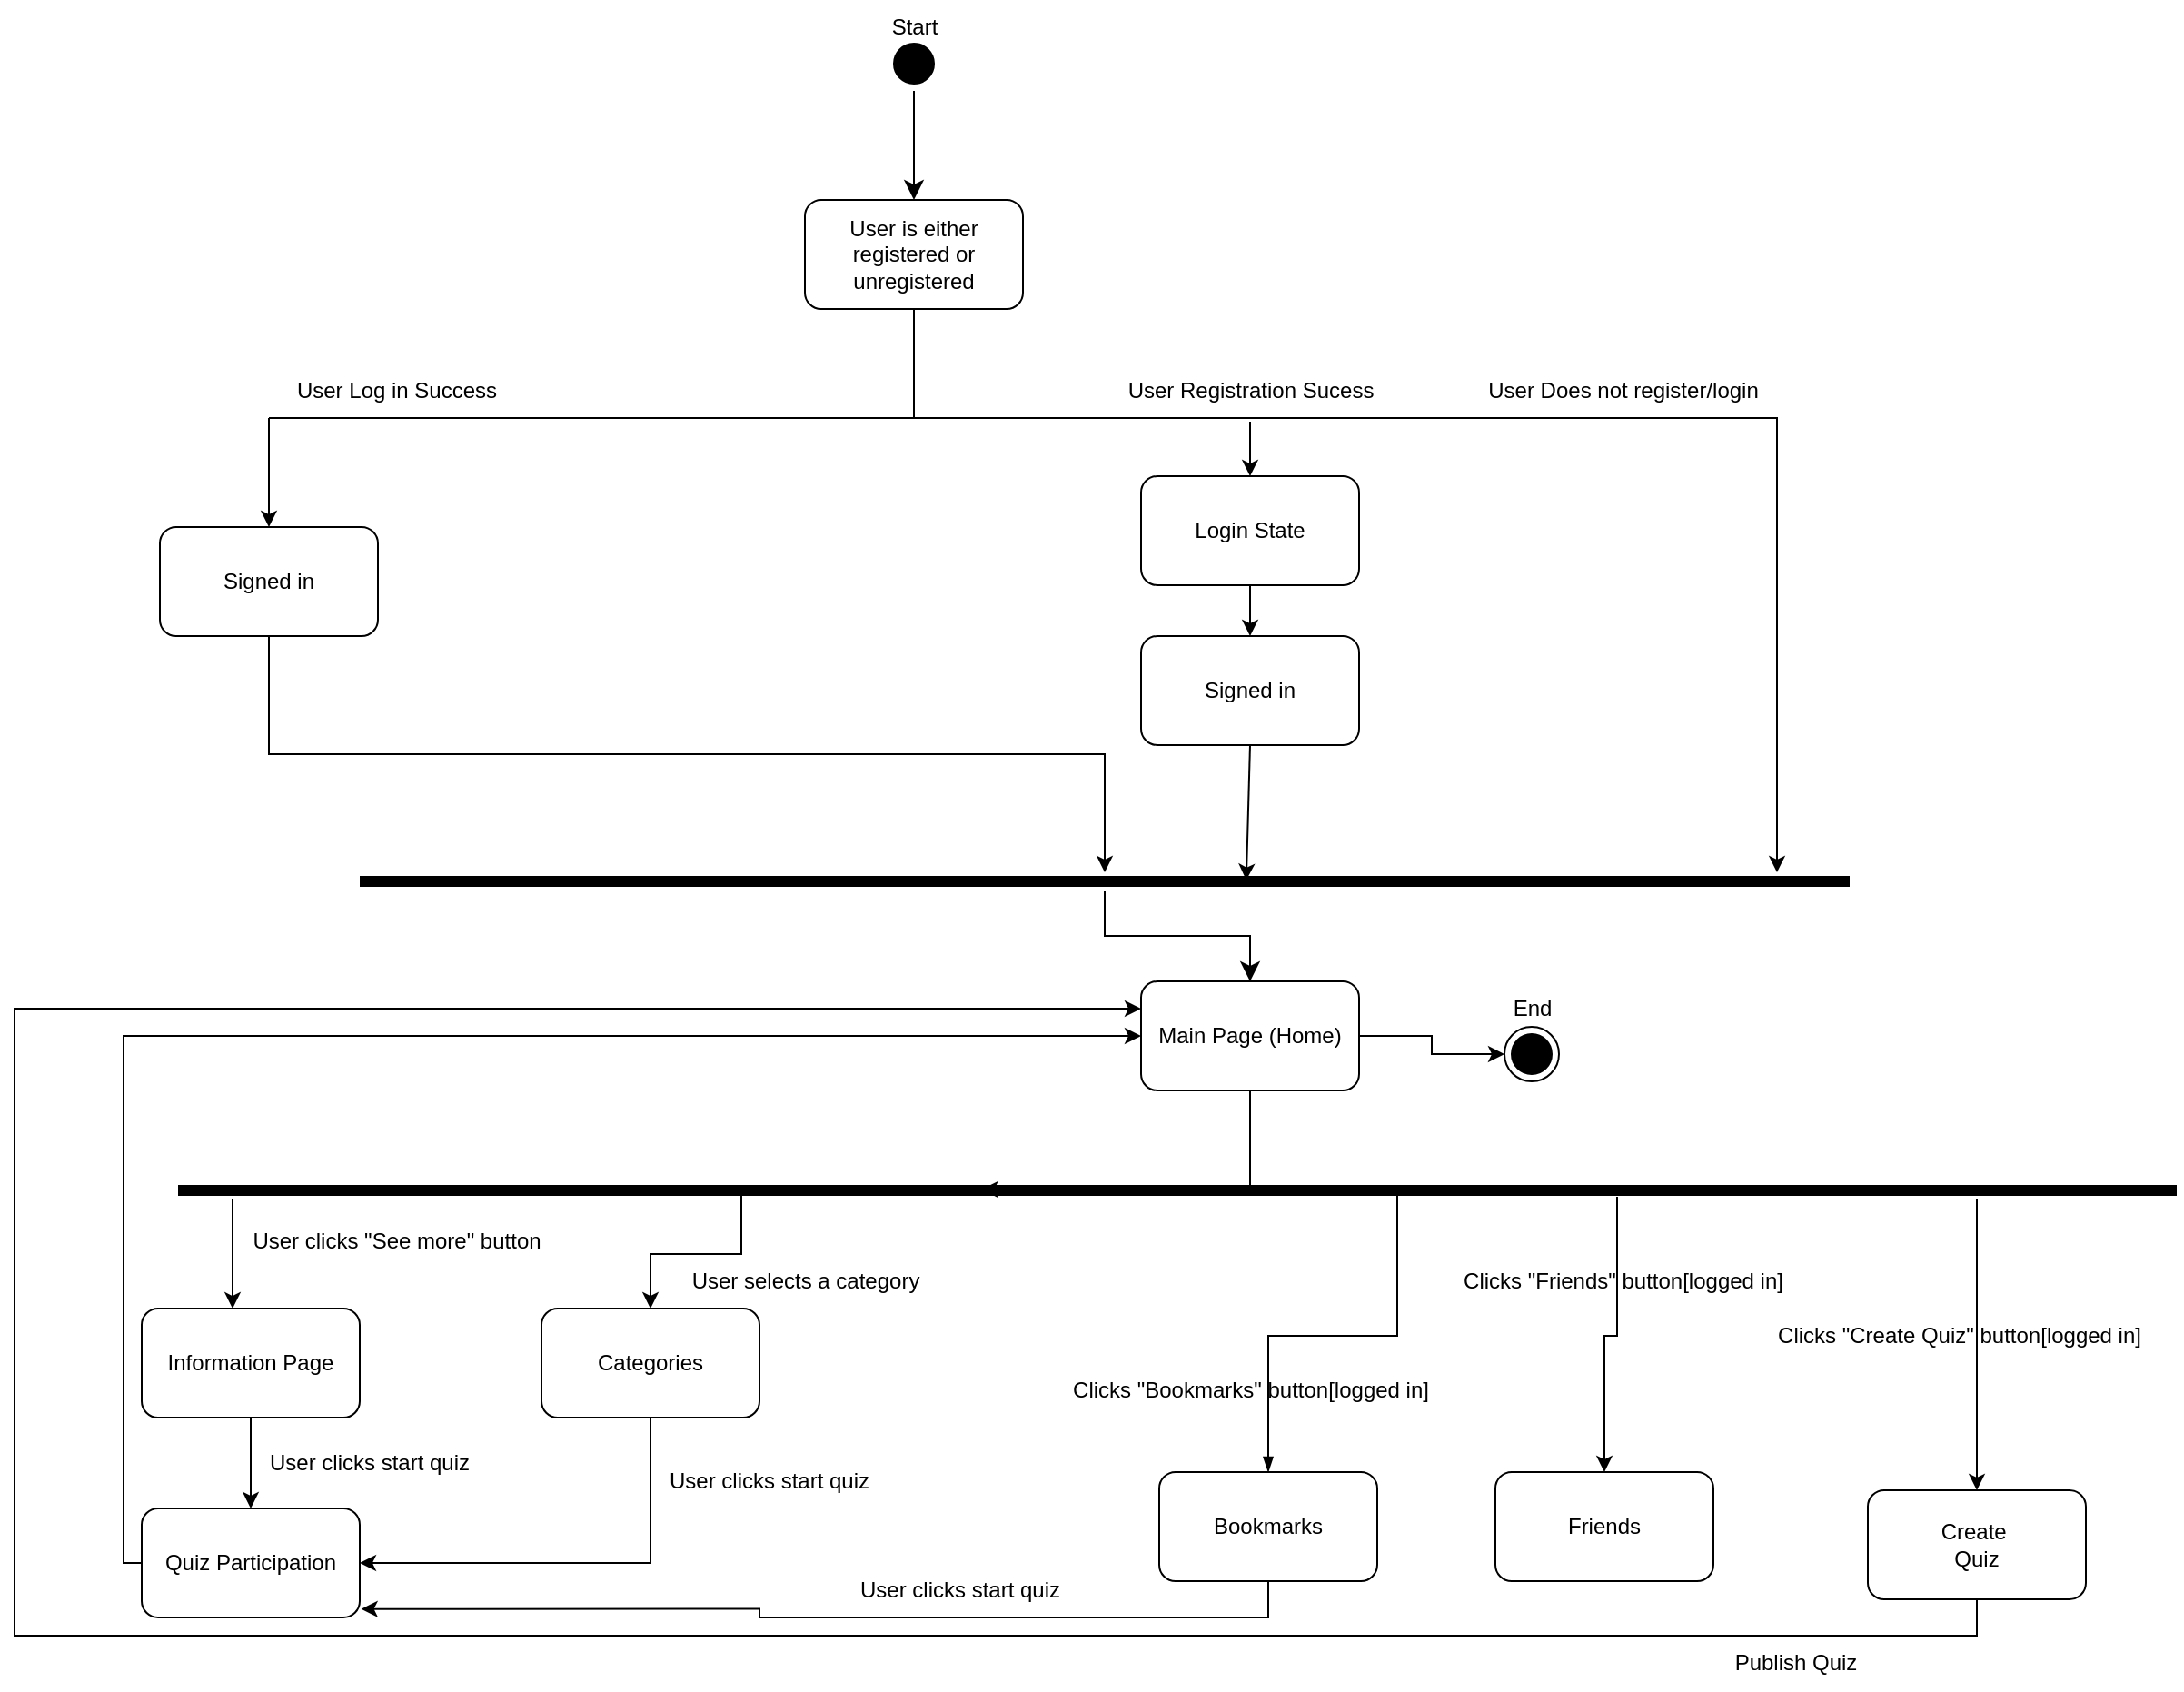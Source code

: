 <mxfile version="21.1.9" type="github">
  <diagram name="Page-1" id="9Lfv9pEum5qfzDpED2gu">
    <mxGraphModel dx="2643" dy="874" grid="1" gridSize="10" guides="1" tooltips="1" connect="1" arrows="1" fold="1" page="1" pageScale="1" pageWidth="850" pageHeight="1100" math="0" shadow="0">
      <root>
        <mxCell id="0" />
        <mxCell id="1" parent="0" />
        <mxCell id="faDCZ2szutkNi9MoBmBI-1" value="" style="ellipse;html=1;shape=startState;fillColor=#000000;strokeColor=#000000;" parent="1" vertex="1">
          <mxGeometry x="410" y="30" width="30" height="30" as="geometry" />
        </mxCell>
        <mxCell id="faDCZ2szutkNi9MoBmBI-2" value="" style="edgeStyle=orthogonalEdgeStyle;html=1;verticalAlign=bottom;endArrow=classic;endSize=8;strokeColor=#000000;rounded=0;endFill=1;" parent="1" source="faDCZ2szutkNi9MoBmBI-1" edge="1">
          <mxGeometry relative="1" as="geometry">
            <mxPoint x="425" y="120" as="targetPoint" />
          </mxGeometry>
        </mxCell>
        <mxCell id="faDCZ2szutkNi9MoBmBI-3" value="User is either registered or &lt;br&gt;unregistered" style="rounded=1;whiteSpace=wrap;html=1;" parent="1" vertex="1">
          <mxGeometry x="365" y="120" width="120" height="60" as="geometry" />
        </mxCell>
        <mxCell id="faDCZ2szutkNi9MoBmBI-4" value="" style="endArrow=none;html=1;rounded=0;entryX=0.5;entryY=1;entryDx=0;entryDy=0;" parent="1" target="faDCZ2szutkNi9MoBmBI-3" edge="1">
          <mxGeometry width="50" height="50" relative="1" as="geometry">
            <mxPoint x="425" y="240" as="sourcePoint" />
            <mxPoint x="430" y="280" as="targetPoint" />
          </mxGeometry>
        </mxCell>
        <mxCell id="faDCZ2szutkNi9MoBmBI-5" value="" style="endArrow=none;html=1;rounded=0;" parent="1" edge="1">
          <mxGeometry width="50" height="50" relative="1" as="geometry">
            <mxPoint x="510" y="240" as="sourcePoint" />
            <mxPoint x="70" y="240" as="targetPoint" />
            <Array as="points">
              <mxPoint x="300" y="240" />
            </Array>
          </mxGeometry>
        </mxCell>
        <mxCell id="faDCZ2szutkNi9MoBmBI-6" value="User Log&amp;nbsp;in Success" style="text;html=1;align=center;verticalAlign=middle;resizable=0;points=[];autosize=1;strokeColor=none;fillColor=none;" parent="1" vertex="1">
          <mxGeometry x="75" y="210" width="130" height="30" as="geometry" />
        </mxCell>
        <mxCell id="faDCZ2szutkNi9MoBmBI-7" value="User Registration Sucess" style="text;html=1;align=center;verticalAlign=middle;resizable=0;points=[];autosize=1;strokeColor=none;fillColor=none;" parent="1" vertex="1">
          <mxGeometry x="530" y="210" width="160" height="30" as="geometry" />
        </mxCell>
        <mxCell id="faDCZ2szutkNi9MoBmBI-11" value="" style="endArrow=classic;html=1;rounded=0;exitX=0.5;exitY=1;exitDx=0;exitDy=0;entryX=0.595;entryY=0.429;entryDx=0;entryDy=0;entryPerimeter=0;" parent="1" source="faDCZ2szutkNi9MoBmBI-12" target="MxwIq80tktja_db-DEHB-5" edge="1">
          <mxGeometry width="50" height="50" relative="1" as="geometry">
            <mxPoint x="160" y="442" as="sourcePoint" />
            <mxPoint x="508.0" y="482.288" as="targetPoint" />
          </mxGeometry>
        </mxCell>
        <mxCell id="faDCZ2szutkNi9MoBmBI-13" value="" style="endArrow=classic;html=1;rounded=0;exitX=0.5;exitY=1;exitDx=0;exitDy=0;" parent="1" edge="1">
          <mxGeometry width="50" height="50" relative="1" as="geometry">
            <mxPoint x="70" y="240" as="sourcePoint" />
            <mxPoint x="70" y="300" as="targetPoint" />
          </mxGeometry>
        </mxCell>
        <mxCell id="faDCZ2szutkNi9MoBmBI-25" style="edgeStyle=orthogonalEdgeStyle;rounded=0;orthogonalLoop=1;jettySize=auto;html=1;" parent="1" source="faDCZ2szutkNi9MoBmBI-14" target="MxwIq80tktja_db-DEHB-5" edge="1">
          <mxGeometry relative="1" as="geometry">
            <mxPoint x="70.0" y="470" as="targetPoint" />
          </mxGeometry>
        </mxCell>
        <mxCell id="faDCZ2szutkNi9MoBmBI-14" value="Signed in" style="rounded=1;whiteSpace=wrap;html=1;" parent="1" vertex="1">
          <mxGeometry x="10" y="300" width="120" height="60" as="geometry" />
        </mxCell>
        <mxCell id="faDCZ2szutkNi9MoBmBI-19" value="" style="endArrow=classic;html=1;rounded=0;entryX=0.5;entryY=0;entryDx=0;entryDy=0;" parent="1" target="faDCZ2szutkNi9MoBmBI-10" edge="1">
          <mxGeometry width="50" height="50" relative="1" as="geometry">
            <mxPoint x="610" y="242" as="sourcePoint" />
            <mxPoint x="610" y="270" as="targetPoint" />
          </mxGeometry>
        </mxCell>
        <mxCell id="faDCZ2szutkNi9MoBmBI-10" value="Login State" style="rounded=1;whiteSpace=wrap;html=1;" parent="1" vertex="1">
          <mxGeometry x="550" y="272" width="120" height="60" as="geometry" />
        </mxCell>
        <mxCell id="faDCZ2szutkNi9MoBmBI-20" value="" style="endArrow=classic;html=1;rounded=0;exitX=0.5;exitY=1;exitDx=0;exitDy=0;" parent="1" source="faDCZ2szutkNi9MoBmBI-10" target="faDCZ2szutkNi9MoBmBI-12" edge="1">
          <mxGeometry width="50" height="50" relative="1" as="geometry">
            <mxPoint x="510" y="332" as="sourcePoint" />
            <mxPoint x="510" y="442" as="targetPoint" />
          </mxGeometry>
        </mxCell>
        <mxCell id="faDCZ2szutkNi9MoBmBI-12" value="Signed in" style="rounded=1;whiteSpace=wrap;html=1;" parent="1" vertex="1">
          <mxGeometry x="550" y="360" width="120" height="60" as="geometry" />
        </mxCell>
        <mxCell id="MxwIq80tktja_db-DEHB-11" style="edgeStyle=orthogonalEdgeStyle;rounded=0;orthogonalLoop=1;jettySize=auto;html=1;exitX=0.5;exitY=1;exitDx=0;exitDy=0;entryX=0.402;entryY=0.45;entryDx=0;entryDy=0;entryPerimeter=0;" parent="1" source="faDCZ2szutkNi9MoBmBI-21" target="MxwIq80tktja_db-DEHB-9" edge="1">
          <mxGeometry relative="1" as="geometry">
            <mxPoint x="455" y="660" as="targetPoint" />
            <Array as="points">
              <mxPoint x="610" y="665" />
            </Array>
          </mxGeometry>
        </mxCell>
        <mxCell id="NxOrtXmVuYYOuNe3SBBX-9" style="edgeStyle=orthogonalEdgeStyle;rounded=0;orthogonalLoop=1;jettySize=auto;html=1;exitX=1;exitY=0.5;exitDx=0;exitDy=0;" edge="1" parent="1" source="faDCZ2szutkNi9MoBmBI-21" target="NxOrtXmVuYYOuNe3SBBX-8">
          <mxGeometry relative="1" as="geometry" />
        </mxCell>
        <mxCell id="faDCZ2szutkNi9MoBmBI-21" value="Main Page (Home)" style="rounded=1;whiteSpace=wrap;html=1;" parent="1" vertex="1">
          <mxGeometry x="550" y="550" width="120" height="60" as="geometry" />
        </mxCell>
        <mxCell id="faDCZ2szutkNi9MoBmBI-23" value="" style="endArrow=classic;html=1;rounded=0;" parent="1" edge="1">
          <mxGeometry width="50" height="50" relative="1" as="geometry">
            <mxPoint x="510" y="240" as="sourcePoint" />
            <mxPoint x="900" y="490" as="targetPoint" />
            <Array as="points">
              <mxPoint x="690" y="240" />
              <mxPoint x="900" y="240" />
            </Array>
          </mxGeometry>
        </mxCell>
        <mxCell id="faDCZ2szutkNi9MoBmBI-24" value="User Does not register/login" style="text;html=1;align=center;verticalAlign=middle;resizable=0;points=[];autosize=1;strokeColor=none;fillColor=none;" parent="1" vertex="1">
          <mxGeometry x="730" y="210" width="170" height="30" as="geometry" />
        </mxCell>
        <mxCell id="MxwIq80tktja_db-DEHB-5" value="" style="shape=line;html=1;strokeWidth=6;strokeColor=#000000;" parent="1" vertex="1">
          <mxGeometry x="120" y="490" width="820" height="10" as="geometry" />
        </mxCell>
        <mxCell id="MxwIq80tktja_db-DEHB-6" value="" style="edgeStyle=orthogonalEdgeStyle;html=1;verticalAlign=bottom;endArrow=classic;endSize=8;strokeColor=#000000;rounded=0;entryX=0.5;entryY=0;entryDx=0;entryDy=0;endFill=1;" parent="1" source="MxwIq80tktja_db-DEHB-5" target="faDCZ2szutkNi9MoBmBI-21" edge="1">
          <mxGeometry relative="1" as="geometry">
            <mxPoint x="510" y="570" as="targetPoint" />
          </mxGeometry>
        </mxCell>
        <mxCell id="MxwIq80tktja_db-DEHB-15" style="edgeStyle=orthogonalEdgeStyle;rounded=0;orthogonalLoop=1;jettySize=auto;html=1;" parent="1" source="MxwIq80tktja_db-DEHB-9" edge="1">
          <mxGeometry relative="1" as="geometry">
            <mxPoint x="50" y="730.0" as="targetPoint" />
            <Array as="points">
              <mxPoint x="50" y="700" />
              <mxPoint x="50" y="700" />
            </Array>
          </mxGeometry>
        </mxCell>
        <mxCell id="MxwIq80tktja_db-DEHB-9" value="" style="shape=line;html=1;strokeWidth=6;strokeColor=#000000;" parent="1" vertex="1">
          <mxGeometry x="20" y="660" width="1100" height="10" as="geometry" />
        </mxCell>
        <mxCell id="MxwIq80tktja_db-DEHB-16" value="User clicks &quot;See more&quot; button" style="text;html=1;align=center;verticalAlign=middle;resizable=0;points=[];autosize=1;strokeColor=none;fillColor=none;" parent="1" vertex="1">
          <mxGeometry x="50" y="678" width="180" height="30" as="geometry" />
        </mxCell>
        <mxCell id="MxwIq80tktja_db-DEHB-18" style="edgeStyle=orthogonalEdgeStyle;rounded=0;orthogonalLoop=1;jettySize=auto;html=1;" parent="1" source="MxwIq80tktja_db-DEHB-17" edge="1">
          <mxGeometry relative="1" as="geometry">
            <mxPoint x="60" y="840.0" as="targetPoint" />
          </mxGeometry>
        </mxCell>
        <mxCell id="MxwIq80tktja_db-DEHB-17" value="Information Page" style="rounded=1;whiteSpace=wrap;html=1;" parent="1" vertex="1">
          <mxGeometry y="730" width="120" height="60" as="geometry" />
        </mxCell>
        <mxCell id="MxwIq80tktja_db-DEHB-22" style="edgeStyle=orthogonalEdgeStyle;rounded=0;orthogonalLoop=1;jettySize=auto;html=1;entryX=0;entryY=0.5;entryDx=0;entryDy=0;" parent="1" source="MxwIq80tktja_db-DEHB-19" target="faDCZ2szutkNi9MoBmBI-21" edge="1">
          <mxGeometry relative="1" as="geometry">
            <Array as="points">
              <mxPoint x="-10" y="870" />
              <mxPoint x="-10" y="580" />
            </Array>
          </mxGeometry>
        </mxCell>
        <mxCell id="MxwIq80tktja_db-DEHB-19" value="Quiz Participation" style="rounded=1;whiteSpace=wrap;html=1;" parent="1" vertex="1">
          <mxGeometry y="840" width="120" height="60" as="geometry" />
        </mxCell>
        <mxCell id="MxwIq80tktja_db-DEHB-20" value="User clicks start quiz" style="text;html=1;align=center;verticalAlign=middle;resizable=0;points=[];autosize=1;strokeColor=none;fillColor=none;" parent="1" vertex="1">
          <mxGeometry x="60" y="800" width="130" height="30" as="geometry" />
        </mxCell>
        <mxCell id="NxOrtXmVuYYOuNe3SBBX-3" style="edgeStyle=orthogonalEdgeStyle;rounded=0;orthogonalLoop=1;jettySize=auto;html=1;exitX=0.5;exitY=0;exitDx=0;exitDy=0;startArrow=classic;startFill=1;endArrow=none;endFill=0;" edge="1" parent="1" source="NxOrtXmVuYYOuNe3SBBX-1">
          <mxGeometry relative="1" as="geometry">
            <mxPoint x="450" y="665" as="targetPoint" />
            <Array as="points">
              <mxPoint x="280" y="700" />
              <mxPoint x="330" y="700" />
              <mxPoint x="330" y="667" />
            </Array>
          </mxGeometry>
        </mxCell>
        <mxCell id="NxOrtXmVuYYOuNe3SBBX-5" style="edgeStyle=orthogonalEdgeStyle;rounded=0;orthogonalLoop=1;jettySize=auto;html=1;exitX=0.5;exitY=1;exitDx=0;exitDy=0;entryX=1;entryY=0.5;entryDx=0;entryDy=0;" edge="1" parent="1" source="NxOrtXmVuYYOuNe3SBBX-1" target="MxwIq80tktja_db-DEHB-19">
          <mxGeometry relative="1" as="geometry" />
        </mxCell>
        <mxCell id="NxOrtXmVuYYOuNe3SBBX-1" value="Categories" style="rounded=1;whiteSpace=wrap;html=1;" vertex="1" parent="1">
          <mxGeometry x="220" y="730" width="120" height="60" as="geometry" />
        </mxCell>
        <mxCell id="NxOrtXmVuYYOuNe3SBBX-4" value="User selects a category" style="text;html=1;align=center;verticalAlign=middle;resizable=0;points=[];autosize=1;strokeColor=none;fillColor=none;" vertex="1" parent="1">
          <mxGeometry x="290" y="700" width="150" height="30" as="geometry" />
        </mxCell>
        <mxCell id="NxOrtXmVuYYOuNe3SBBX-6" value="User clicks start quiz" style="text;html=1;align=center;verticalAlign=middle;resizable=0;points=[];autosize=1;strokeColor=none;fillColor=none;" vertex="1" parent="1">
          <mxGeometry x="280" y="810" width="130" height="30" as="geometry" />
        </mxCell>
        <mxCell id="NxOrtXmVuYYOuNe3SBBX-8" value="" style="ellipse;html=1;shape=endState;fillColor=#000000;strokeColor=#000000;" vertex="1" parent="1">
          <mxGeometry x="750" y="575" width="30" height="30" as="geometry" />
        </mxCell>
        <mxCell id="NxOrtXmVuYYOuNe3SBBX-10" value="Start" style="text;html=1;align=center;verticalAlign=middle;resizable=0;points=[];autosize=1;strokeColor=none;fillColor=none;" vertex="1" parent="1">
          <mxGeometry x="400" y="10" width="50" height="30" as="geometry" />
        </mxCell>
        <mxCell id="NxOrtXmVuYYOuNe3SBBX-11" value="End" style="text;html=1;align=center;verticalAlign=middle;resizable=0;points=[];autosize=1;strokeColor=none;fillColor=none;" vertex="1" parent="1">
          <mxGeometry x="745" y="550" width="40" height="30" as="geometry" />
        </mxCell>
        <mxCell id="NxOrtXmVuYYOuNe3SBBX-13" style="edgeStyle=orthogonalEdgeStyle;rounded=0;orthogonalLoop=1;jettySize=auto;html=1;exitX=0.5;exitY=0;exitDx=0;exitDy=0;entryX=0.61;entryY=0.617;entryDx=0;entryDy=0;entryPerimeter=0;endArrow=none;endFill=0;startArrow=blockThin;startFill=1;" edge="1" parent="1" source="NxOrtXmVuYYOuNe3SBBX-12" target="MxwIq80tktja_db-DEHB-9">
          <mxGeometry relative="1" as="geometry" />
        </mxCell>
        <mxCell id="NxOrtXmVuYYOuNe3SBBX-15" style="edgeStyle=orthogonalEdgeStyle;rounded=0;orthogonalLoop=1;jettySize=auto;html=1;exitX=0.5;exitY=1;exitDx=0;exitDy=0;entryX=1.007;entryY=0.922;entryDx=0;entryDy=0;entryPerimeter=0;" edge="1" parent="1" source="NxOrtXmVuYYOuNe3SBBX-12" target="MxwIq80tktja_db-DEHB-19">
          <mxGeometry relative="1" as="geometry" />
        </mxCell>
        <mxCell id="NxOrtXmVuYYOuNe3SBBX-12" value="Bookmarks" style="rounded=1;whiteSpace=wrap;html=1;" vertex="1" parent="1">
          <mxGeometry x="560" y="820" width="120" height="60" as="geometry" />
        </mxCell>
        <mxCell id="NxOrtXmVuYYOuNe3SBBX-16" value="User clicks start quiz" style="text;html=1;align=center;verticalAlign=middle;resizable=0;points=[];autosize=1;strokeColor=none;fillColor=none;" vertex="1" parent="1">
          <mxGeometry x="385" y="870" width="130" height="30" as="geometry" />
        </mxCell>
        <mxCell id="NxOrtXmVuYYOuNe3SBBX-17" value="Clicks &quot;Bookmarks&quot; button[logged in]" style="text;html=1;align=center;verticalAlign=middle;resizable=0;points=[];autosize=1;strokeColor=none;fillColor=none;" vertex="1" parent="1">
          <mxGeometry x="500" y="760" width="220" height="30" as="geometry" />
        </mxCell>
        <mxCell id="NxOrtXmVuYYOuNe3SBBX-19" style="edgeStyle=orthogonalEdgeStyle;rounded=0;orthogonalLoop=1;jettySize=auto;html=1;exitX=0.5;exitY=0;exitDx=0;exitDy=0;entryX=0.72;entryY=0.85;entryDx=0;entryDy=0;entryPerimeter=0;endArrow=none;endFill=0;startArrow=classic;startFill=1;" edge="1" parent="1" source="NxOrtXmVuYYOuNe3SBBX-18" target="MxwIq80tktja_db-DEHB-9">
          <mxGeometry relative="1" as="geometry" />
        </mxCell>
        <mxCell id="NxOrtXmVuYYOuNe3SBBX-18" value="Friends" style="rounded=1;whiteSpace=wrap;html=1;" vertex="1" parent="1">
          <mxGeometry x="745" y="820" width="120" height="60" as="geometry" />
        </mxCell>
        <mxCell id="NxOrtXmVuYYOuNe3SBBX-20" value="Clicks &quot;Friends&quot; button[logged in]" style="text;html=1;align=center;verticalAlign=middle;resizable=0;points=[];autosize=1;strokeColor=none;fillColor=none;" vertex="1" parent="1">
          <mxGeometry x="715" y="700" width="200" height="30" as="geometry" />
        </mxCell>
        <mxCell id="NxOrtXmVuYYOuNe3SBBX-22" style="edgeStyle=orthogonalEdgeStyle;rounded=0;orthogonalLoop=1;jettySize=auto;html=1;exitX=0.5;exitY=0;exitDx=0;exitDy=0;entryX=0.9;entryY=1;entryDx=0;entryDy=0;entryPerimeter=0;endArrow=none;endFill=0;startArrow=classic;startFill=1;" edge="1" parent="1" source="NxOrtXmVuYYOuNe3SBBX-21" target="MxwIq80tktja_db-DEHB-9">
          <mxGeometry relative="1" as="geometry" />
        </mxCell>
        <mxCell id="NxOrtXmVuYYOuNe3SBBX-24" style="edgeStyle=orthogonalEdgeStyle;rounded=0;orthogonalLoop=1;jettySize=auto;html=1;exitX=0.5;exitY=1;exitDx=0;exitDy=0;entryX=0;entryY=0.25;entryDx=0;entryDy=0;" edge="1" parent="1" source="NxOrtXmVuYYOuNe3SBBX-21" target="faDCZ2szutkNi9MoBmBI-21">
          <mxGeometry relative="1" as="geometry">
            <Array as="points">
              <mxPoint x="1010" y="910" />
              <mxPoint x="-70" y="910" />
              <mxPoint x="-70" y="565" />
            </Array>
          </mxGeometry>
        </mxCell>
        <mxCell id="NxOrtXmVuYYOuNe3SBBX-21" value="Create&amp;nbsp;&lt;br&gt;Quiz" style="rounded=1;whiteSpace=wrap;html=1;" vertex="1" parent="1">
          <mxGeometry x="950" y="830" width="120" height="60" as="geometry" />
        </mxCell>
        <mxCell id="NxOrtXmVuYYOuNe3SBBX-23" value="Clicks &quot;Create Quiz&quot; button[logged in]" style="text;html=1;align=center;verticalAlign=middle;resizable=0;points=[];autosize=1;strokeColor=none;fillColor=none;" vertex="1" parent="1">
          <mxGeometry x="890" y="730" width="220" height="30" as="geometry" />
        </mxCell>
        <mxCell id="NxOrtXmVuYYOuNe3SBBX-25" value="Publish Quiz" style="text;html=1;align=center;verticalAlign=middle;resizable=0;points=[];autosize=1;strokeColor=none;fillColor=none;" vertex="1" parent="1">
          <mxGeometry x="865" y="910" width="90" height="30" as="geometry" />
        </mxCell>
      </root>
    </mxGraphModel>
  </diagram>
</mxfile>
